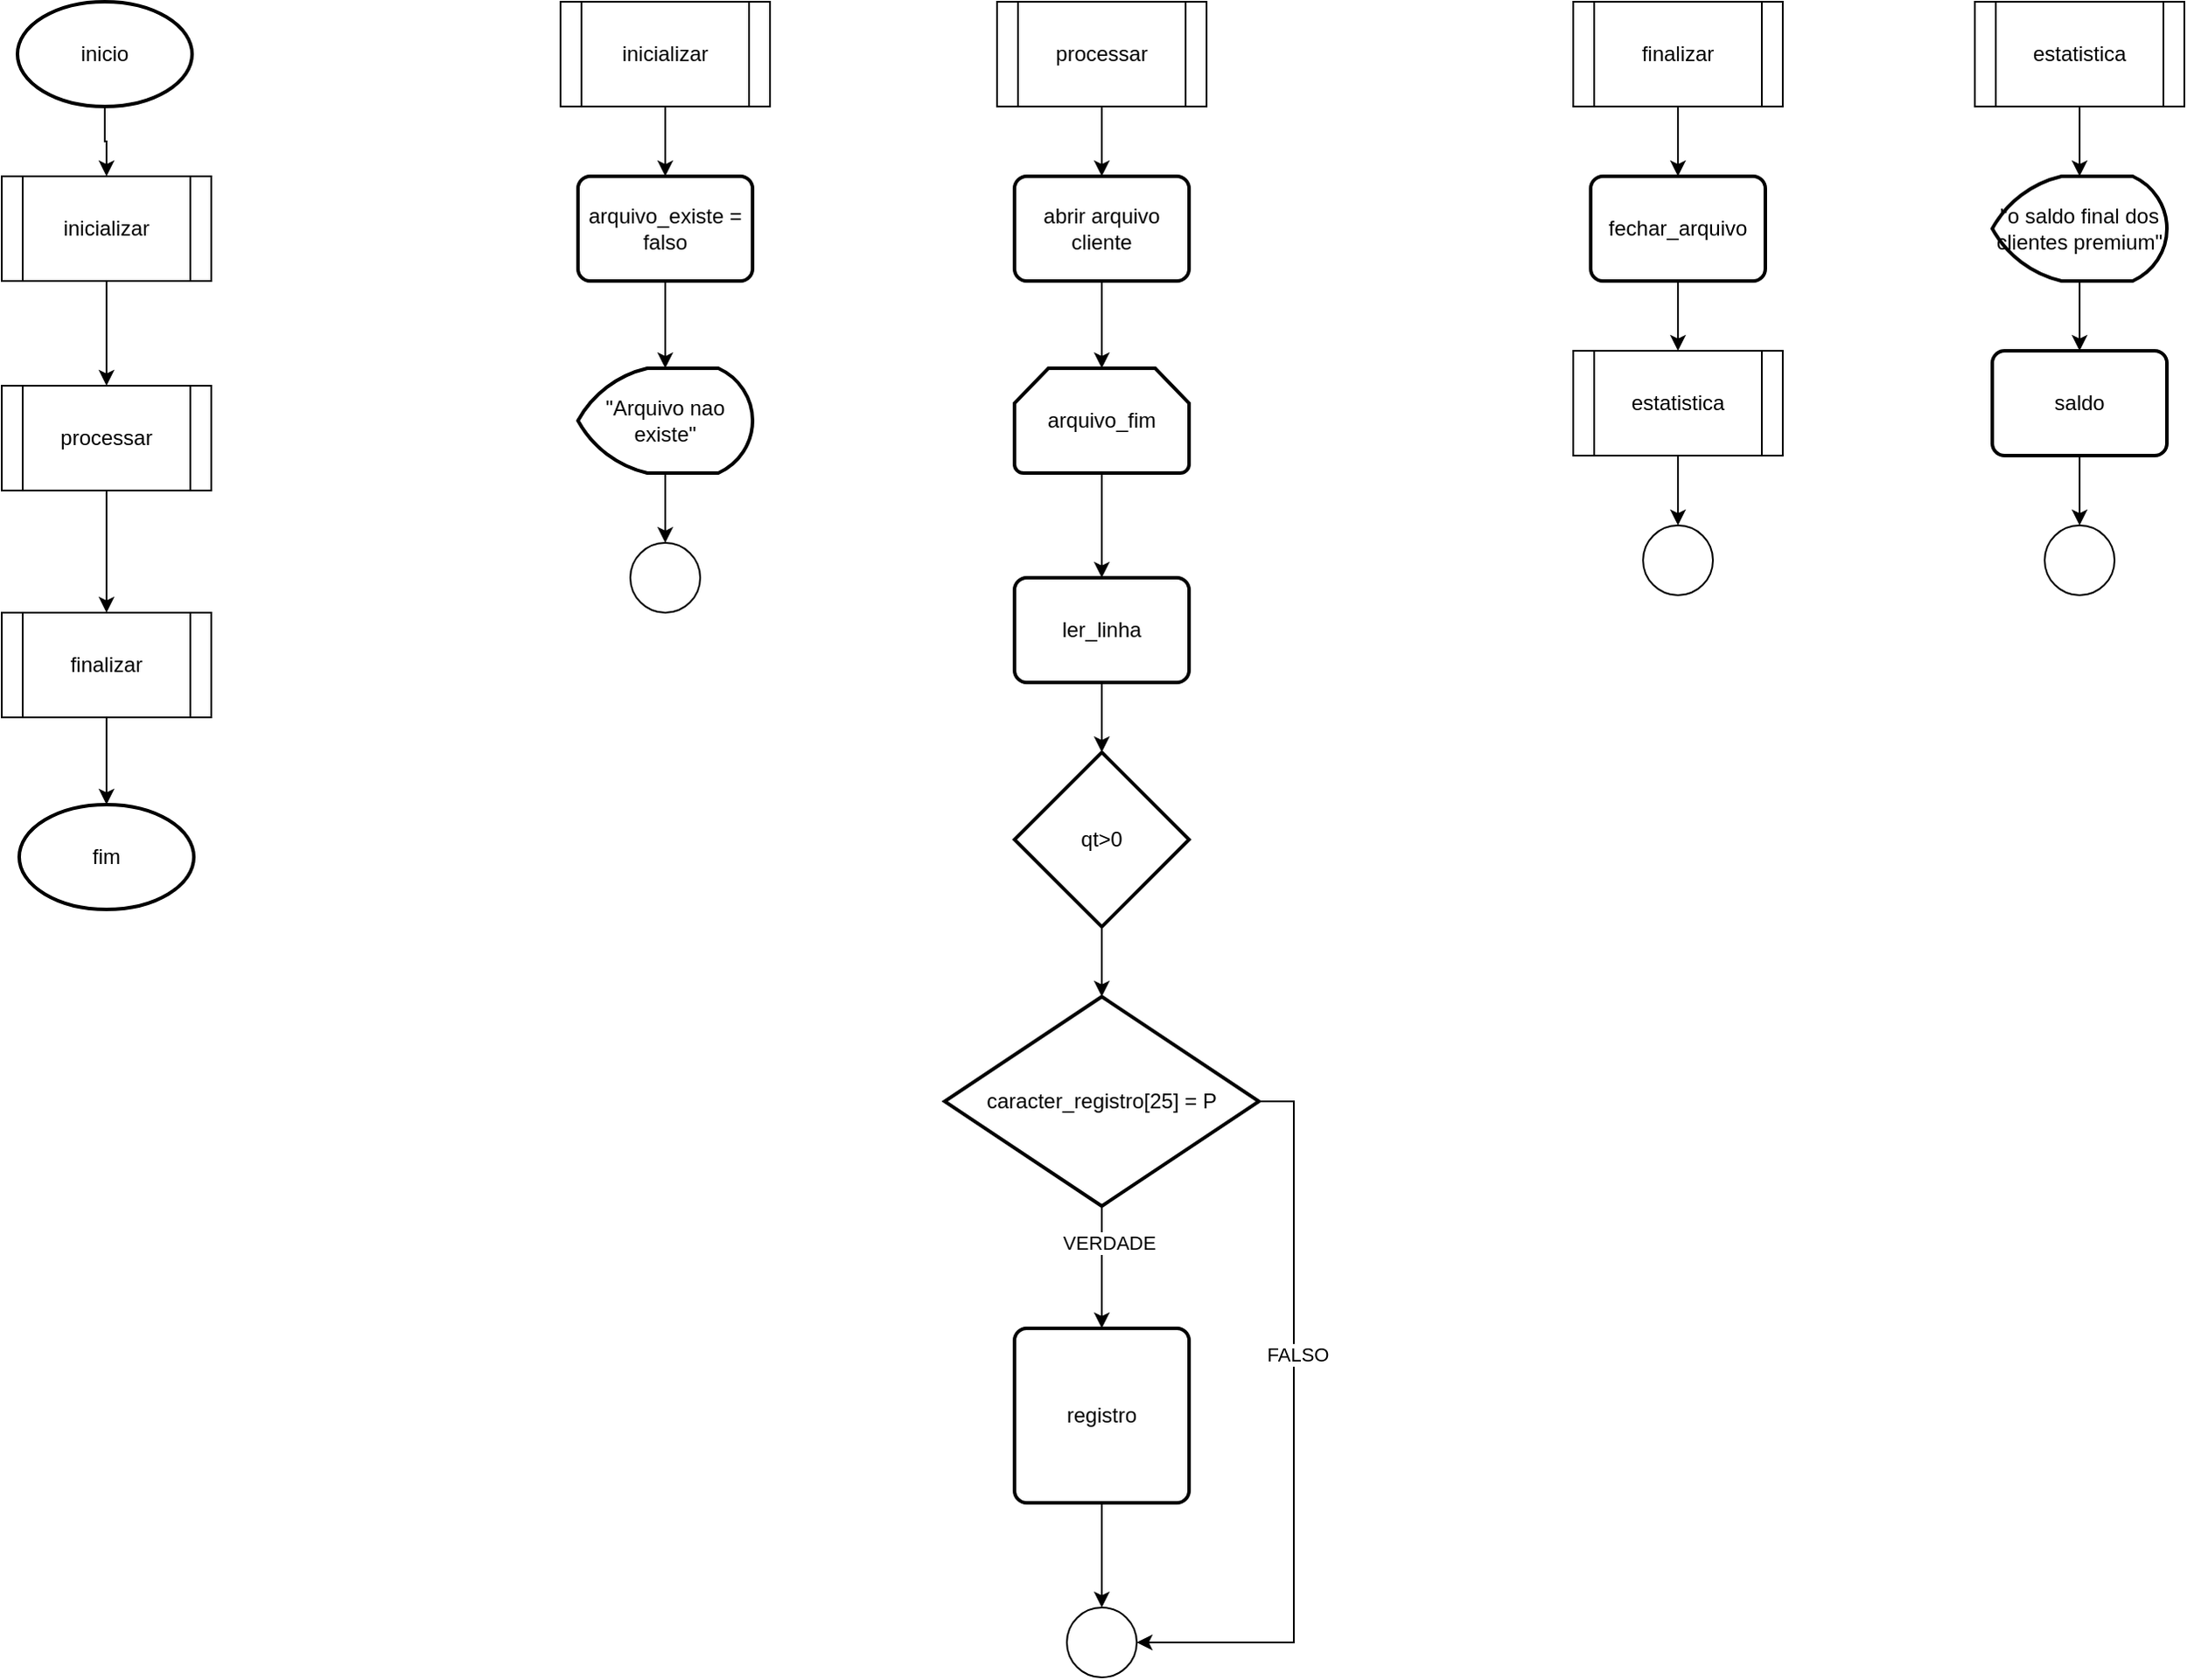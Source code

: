 <mxfile version="24.6.1" type="device">
  <diagram name="Página-1" id="Rq8M01iPZ-OZAVoNRbcc">
    <mxGraphModel dx="1116" dy="1138" grid="1" gridSize="10" guides="1" tooltips="1" connect="1" arrows="1" fold="1" page="1" pageScale="1" pageWidth="827" pageHeight="1169" math="0" shadow="0">
      <root>
        <mxCell id="0" />
        <mxCell id="1" parent="0" />
        <mxCell id="yk7yUCoaQNiQJPM7Jmen-8" value="" style="edgeStyle=orthogonalEdgeStyle;rounded=0;orthogonalLoop=1;jettySize=auto;html=1;" edge="1" parent="1" source="yk7yUCoaQNiQJPM7Jmen-1" target="yk7yUCoaQNiQJPM7Jmen-3">
          <mxGeometry relative="1" as="geometry" />
        </mxCell>
        <mxCell id="yk7yUCoaQNiQJPM7Jmen-1" value="inicio" style="strokeWidth=2;html=1;shape=mxgraph.flowchart.start_1;whiteSpace=wrap;" vertex="1" parent="1">
          <mxGeometry x="69" y="20" width="100" height="60" as="geometry" />
        </mxCell>
        <mxCell id="yk7yUCoaQNiQJPM7Jmen-9" value="" style="edgeStyle=orthogonalEdgeStyle;rounded=0;orthogonalLoop=1;jettySize=auto;html=1;" edge="1" parent="1" source="yk7yUCoaQNiQJPM7Jmen-3" target="yk7yUCoaQNiQJPM7Jmen-4">
          <mxGeometry relative="1" as="geometry" />
        </mxCell>
        <mxCell id="yk7yUCoaQNiQJPM7Jmen-3" value="inicializar" style="shape=process;whiteSpace=wrap;html=1;backgroundOutline=1;" vertex="1" parent="1">
          <mxGeometry x="60" y="120" width="120" height="60" as="geometry" />
        </mxCell>
        <mxCell id="yk7yUCoaQNiQJPM7Jmen-10" value="" style="edgeStyle=orthogonalEdgeStyle;rounded=0;orthogonalLoop=1;jettySize=auto;html=1;" edge="1" parent="1" source="yk7yUCoaQNiQJPM7Jmen-4" target="yk7yUCoaQNiQJPM7Jmen-6">
          <mxGeometry relative="1" as="geometry" />
        </mxCell>
        <mxCell id="yk7yUCoaQNiQJPM7Jmen-4" value="processar" style="shape=process;whiteSpace=wrap;html=1;backgroundOutline=1;" vertex="1" parent="1">
          <mxGeometry x="60" y="240" width="120" height="60" as="geometry" />
        </mxCell>
        <mxCell id="yk7yUCoaQNiQJPM7Jmen-12" value="" style="edgeStyle=orthogonalEdgeStyle;rounded=0;orthogonalLoop=1;jettySize=auto;html=1;" edge="1" parent="1" source="yk7yUCoaQNiQJPM7Jmen-6" target="yk7yUCoaQNiQJPM7Jmen-11">
          <mxGeometry relative="1" as="geometry" />
        </mxCell>
        <mxCell id="yk7yUCoaQNiQJPM7Jmen-6" value="finalizar" style="shape=process;whiteSpace=wrap;html=1;backgroundOutline=1;" vertex="1" parent="1">
          <mxGeometry x="60" y="370" width="120" height="60" as="geometry" />
        </mxCell>
        <mxCell id="yk7yUCoaQNiQJPM7Jmen-11" value="fim" style="strokeWidth=2;html=1;shape=mxgraph.flowchart.start_1;whiteSpace=wrap;" vertex="1" parent="1">
          <mxGeometry x="70" y="480" width="100" height="60" as="geometry" />
        </mxCell>
        <mxCell id="yk7yUCoaQNiQJPM7Jmen-16" value="" style="edgeStyle=orthogonalEdgeStyle;rounded=0;orthogonalLoop=1;jettySize=auto;html=1;" edge="1" parent="1" source="yk7yUCoaQNiQJPM7Jmen-13" target="yk7yUCoaQNiQJPM7Jmen-14">
          <mxGeometry relative="1" as="geometry" />
        </mxCell>
        <mxCell id="yk7yUCoaQNiQJPM7Jmen-13" value="inicializar" style="shape=process;whiteSpace=wrap;html=1;backgroundOutline=1;" vertex="1" parent="1">
          <mxGeometry x="380" y="20" width="120" height="60" as="geometry" />
        </mxCell>
        <mxCell id="yk7yUCoaQNiQJPM7Jmen-18" value="" style="edgeStyle=orthogonalEdgeStyle;rounded=0;orthogonalLoop=1;jettySize=auto;html=1;" edge="1" parent="1" source="yk7yUCoaQNiQJPM7Jmen-14" target="yk7yUCoaQNiQJPM7Jmen-17">
          <mxGeometry relative="1" as="geometry" />
        </mxCell>
        <mxCell id="yk7yUCoaQNiQJPM7Jmen-14" value="arquivo_existe = falso" style="rounded=1;whiteSpace=wrap;html=1;absoluteArcSize=1;arcSize=14;strokeWidth=2;" vertex="1" parent="1">
          <mxGeometry x="390" y="120" width="100" height="60" as="geometry" />
        </mxCell>
        <mxCell id="yk7yUCoaQNiQJPM7Jmen-55" value="" style="edgeStyle=orthogonalEdgeStyle;rounded=0;orthogonalLoop=1;jettySize=auto;html=1;" edge="1" parent="1" source="yk7yUCoaQNiQJPM7Jmen-17" target="yk7yUCoaQNiQJPM7Jmen-54">
          <mxGeometry relative="1" as="geometry" />
        </mxCell>
        <mxCell id="yk7yUCoaQNiQJPM7Jmen-17" value="&quot;Arquivo nao existe&quot;" style="strokeWidth=2;html=1;shape=mxgraph.flowchart.display;whiteSpace=wrap;" vertex="1" parent="1">
          <mxGeometry x="390" y="230" width="100" height="60" as="geometry" />
        </mxCell>
        <mxCell id="yk7yUCoaQNiQJPM7Jmen-22" value="" style="edgeStyle=orthogonalEdgeStyle;rounded=0;orthogonalLoop=1;jettySize=auto;html=1;" edge="1" parent="1" source="yk7yUCoaQNiQJPM7Jmen-19" target="yk7yUCoaQNiQJPM7Jmen-21">
          <mxGeometry relative="1" as="geometry" />
        </mxCell>
        <mxCell id="yk7yUCoaQNiQJPM7Jmen-19" value="processar" style="shape=process;whiteSpace=wrap;html=1;backgroundOutline=1;" vertex="1" parent="1">
          <mxGeometry x="630" y="20" width="120" height="60" as="geometry" />
        </mxCell>
        <mxCell id="yk7yUCoaQNiQJPM7Jmen-26" value="" style="edgeStyle=orthogonalEdgeStyle;rounded=0;orthogonalLoop=1;jettySize=auto;html=1;" edge="1" parent="1" source="yk7yUCoaQNiQJPM7Jmen-21" target="yk7yUCoaQNiQJPM7Jmen-25">
          <mxGeometry relative="1" as="geometry" />
        </mxCell>
        <mxCell id="yk7yUCoaQNiQJPM7Jmen-21" value="abrir arquivo cliente" style="rounded=1;whiteSpace=wrap;html=1;absoluteArcSize=1;arcSize=14;strokeWidth=2;" vertex="1" parent="1">
          <mxGeometry x="640" y="120" width="100" height="60" as="geometry" />
        </mxCell>
        <mxCell id="yk7yUCoaQNiQJPM7Jmen-29" value="" style="edgeStyle=orthogonalEdgeStyle;rounded=0;orthogonalLoop=1;jettySize=auto;html=1;" edge="1" parent="1" source="yk7yUCoaQNiQJPM7Jmen-25" target="yk7yUCoaQNiQJPM7Jmen-28">
          <mxGeometry relative="1" as="geometry" />
        </mxCell>
        <mxCell id="yk7yUCoaQNiQJPM7Jmen-25" value="arquivo_fim" style="strokeWidth=2;html=1;shape=mxgraph.flowchart.loop_limit;whiteSpace=wrap;" vertex="1" parent="1">
          <mxGeometry x="640" y="230" width="100" height="60" as="geometry" />
        </mxCell>
        <mxCell id="yk7yUCoaQNiQJPM7Jmen-28" value="ler_linha" style="rounded=1;whiteSpace=wrap;html=1;absoluteArcSize=1;arcSize=14;strokeWidth=2;" vertex="1" parent="1">
          <mxGeometry x="640" y="350" width="100" height="60" as="geometry" />
        </mxCell>
        <mxCell id="yk7yUCoaQNiQJPM7Jmen-33" value="" style="edgeStyle=orthogonalEdgeStyle;rounded=0;orthogonalLoop=1;jettySize=auto;html=1;" edge="1" parent="1" source="yk7yUCoaQNiQJPM7Jmen-30" target="yk7yUCoaQNiQJPM7Jmen-31">
          <mxGeometry relative="1" as="geometry" />
        </mxCell>
        <mxCell id="yk7yUCoaQNiQJPM7Jmen-30" value="qt&amp;gt;0" style="strokeWidth=2;html=1;shape=mxgraph.flowchart.decision;whiteSpace=wrap;" vertex="1" parent="1">
          <mxGeometry x="640" y="450" width="100" height="100" as="geometry" />
        </mxCell>
        <mxCell id="yk7yUCoaQNiQJPM7Jmen-36" value="" style="edgeStyle=orthogonalEdgeStyle;rounded=0;orthogonalLoop=1;jettySize=auto;html=1;" edge="1" parent="1" source="yk7yUCoaQNiQJPM7Jmen-31" target="yk7yUCoaQNiQJPM7Jmen-34">
          <mxGeometry relative="1" as="geometry" />
        </mxCell>
        <mxCell id="yk7yUCoaQNiQJPM7Jmen-37" value="VERDADE" style="edgeLabel;html=1;align=center;verticalAlign=middle;resizable=0;points=[];" vertex="1" connectable="0" parent="yk7yUCoaQNiQJPM7Jmen-36">
          <mxGeometry x="-0.417" y="4" relative="1" as="geometry">
            <mxPoint as="offset" />
          </mxGeometry>
        </mxCell>
        <mxCell id="yk7yUCoaQNiQJPM7Jmen-31" value="caracter_registro[25] = P" style="strokeWidth=2;html=1;shape=mxgraph.flowchart.decision;whiteSpace=wrap;direction=west;" vertex="1" parent="1">
          <mxGeometry x="600" y="590" width="180" height="120" as="geometry" />
        </mxCell>
        <mxCell id="yk7yUCoaQNiQJPM7Jmen-32" style="edgeStyle=orthogonalEdgeStyle;rounded=0;orthogonalLoop=1;jettySize=auto;html=1;exitX=0.5;exitY=1;exitDx=0;exitDy=0;entryX=0.5;entryY=0;entryDx=0;entryDy=0;entryPerimeter=0;" edge="1" parent="1" source="yk7yUCoaQNiQJPM7Jmen-28" target="yk7yUCoaQNiQJPM7Jmen-30">
          <mxGeometry relative="1" as="geometry" />
        </mxCell>
        <mxCell id="yk7yUCoaQNiQJPM7Jmen-39" value="" style="edgeStyle=orthogonalEdgeStyle;rounded=0;orthogonalLoop=1;jettySize=auto;html=1;" edge="1" parent="1" source="yk7yUCoaQNiQJPM7Jmen-34" target="yk7yUCoaQNiQJPM7Jmen-38">
          <mxGeometry relative="1" as="geometry" />
        </mxCell>
        <mxCell id="yk7yUCoaQNiQJPM7Jmen-34" value="registro" style="rounded=1;whiteSpace=wrap;html=1;absoluteArcSize=1;arcSize=14;strokeWidth=2;" vertex="1" parent="1">
          <mxGeometry x="640" y="780" width="100" height="100" as="geometry" />
        </mxCell>
        <mxCell id="yk7yUCoaQNiQJPM7Jmen-38" value="" style="verticalLabelPosition=bottom;verticalAlign=top;html=1;shape=mxgraph.flowchart.on-page_reference;" vertex="1" parent="1">
          <mxGeometry x="670" y="940" width="40" height="40" as="geometry" />
        </mxCell>
        <mxCell id="yk7yUCoaQNiQJPM7Jmen-40" style="edgeStyle=orthogonalEdgeStyle;rounded=0;orthogonalLoop=1;jettySize=auto;html=1;exitX=0;exitY=0.5;exitDx=0;exitDy=0;exitPerimeter=0;entryX=1;entryY=0.5;entryDx=0;entryDy=0;entryPerimeter=0;" edge="1" parent="1" source="yk7yUCoaQNiQJPM7Jmen-31" target="yk7yUCoaQNiQJPM7Jmen-38">
          <mxGeometry relative="1" as="geometry" />
        </mxCell>
        <mxCell id="yk7yUCoaQNiQJPM7Jmen-41" value="FALSO" style="edgeLabel;html=1;align=center;verticalAlign=middle;resizable=0;points=[];" vertex="1" connectable="0" parent="yk7yUCoaQNiQJPM7Jmen-40">
          <mxGeometry x="-0.217" y="2" relative="1" as="geometry">
            <mxPoint as="offset" />
          </mxGeometry>
        </mxCell>
        <mxCell id="yk7yUCoaQNiQJPM7Jmen-46" value="" style="edgeStyle=orthogonalEdgeStyle;rounded=0;orthogonalLoop=1;jettySize=auto;html=1;" edge="1" parent="1" source="yk7yUCoaQNiQJPM7Jmen-43" target="yk7yUCoaQNiQJPM7Jmen-45">
          <mxGeometry relative="1" as="geometry" />
        </mxCell>
        <mxCell id="yk7yUCoaQNiQJPM7Jmen-43" value="finalizar" style="shape=process;whiteSpace=wrap;html=1;backgroundOutline=1;" vertex="1" parent="1">
          <mxGeometry x="960" y="20" width="120" height="60" as="geometry" />
        </mxCell>
        <mxCell id="yk7yUCoaQNiQJPM7Jmen-48" value="" style="edgeStyle=orthogonalEdgeStyle;rounded=0;orthogonalLoop=1;jettySize=auto;html=1;" edge="1" parent="1" source="yk7yUCoaQNiQJPM7Jmen-45" target="yk7yUCoaQNiQJPM7Jmen-47">
          <mxGeometry relative="1" as="geometry" />
        </mxCell>
        <mxCell id="yk7yUCoaQNiQJPM7Jmen-45" value="fechar_arquivo" style="rounded=1;whiteSpace=wrap;html=1;absoluteArcSize=1;arcSize=14;strokeWidth=2;" vertex="1" parent="1">
          <mxGeometry x="970" y="120" width="100" height="60" as="geometry" />
        </mxCell>
        <mxCell id="yk7yUCoaQNiQJPM7Jmen-52" value="" style="edgeStyle=orthogonalEdgeStyle;rounded=0;orthogonalLoop=1;jettySize=auto;html=1;" edge="1" parent="1" source="yk7yUCoaQNiQJPM7Jmen-47" target="yk7yUCoaQNiQJPM7Jmen-50">
          <mxGeometry relative="1" as="geometry" />
        </mxCell>
        <mxCell id="yk7yUCoaQNiQJPM7Jmen-47" value="estatistica" style="shape=process;whiteSpace=wrap;html=1;backgroundOutline=1;" vertex="1" parent="1">
          <mxGeometry x="960" y="220" width="120" height="60" as="geometry" />
        </mxCell>
        <mxCell id="yk7yUCoaQNiQJPM7Jmen-50" value="" style="verticalLabelPosition=bottom;verticalAlign=top;html=1;shape=mxgraph.flowchart.on-page_reference;" vertex="1" parent="1">
          <mxGeometry x="1000" y="320" width="40" height="40" as="geometry" />
        </mxCell>
        <mxCell id="yk7yUCoaQNiQJPM7Jmen-54" value="" style="verticalLabelPosition=bottom;verticalAlign=top;html=1;shape=mxgraph.flowchart.on-page_reference;" vertex="1" parent="1">
          <mxGeometry x="420" y="330" width="40" height="40" as="geometry" />
        </mxCell>
        <mxCell id="yk7yUCoaQNiQJPM7Jmen-61" value="" style="edgeStyle=orthogonalEdgeStyle;rounded=0;orthogonalLoop=1;jettySize=auto;html=1;" edge="1" parent="1" source="yk7yUCoaQNiQJPM7Jmen-56" target="yk7yUCoaQNiQJPM7Jmen-57">
          <mxGeometry relative="1" as="geometry" />
        </mxCell>
        <mxCell id="yk7yUCoaQNiQJPM7Jmen-56" value="estatistica" style="shape=process;whiteSpace=wrap;html=1;backgroundOutline=1;" vertex="1" parent="1">
          <mxGeometry x="1190" y="20" width="120" height="60" as="geometry" />
        </mxCell>
        <mxCell id="yk7yUCoaQNiQJPM7Jmen-62" value="" style="edgeStyle=orthogonalEdgeStyle;rounded=0;orthogonalLoop=1;jettySize=auto;html=1;" edge="1" parent="1" source="yk7yUCoaQNiQJPM7Jmen-57" target="yk7yUCoaQNiQJPM7Jmen-59">
          <mxGeometry relative="1" as="geometry" />
        </mxCell>
        <mxCell id="yk7yUCoaQNiQJPM7Jmen-57" value="&quot;o saldo final dos clientes premium&quot;" style="strokeWidth=2;html=1;shape=mxgraph.flowchart.display;whiteSpace=wrap;" vertex="1" parent="1">
          <mxGeometry x="1200" y="120" width="100" height="60" as="geometry" />
        </mxCell>
        <mxCell id="yk7yUCoaQNiQJPM7Jmen-63" value="" style="edgeStyle=orthogonalEdgeStyle;rounded=0;orthogonalLoop=1;jettySize=auto;html=1;" edge="1" parent="1" source="yk7yUCoaQNiQJPM7Jmen-59" target="yk7yUCoaQNiQJPM7Jmen-60">
          <mxGeometry relative="1" as="geometry" />
        </mxCell>
        <mxCell id="yk7yUCoaQNiQJPM7Jmen-59" value="saldo" style="rounded=1;whiteSpace=wrap;html=1;absoluteArcSize=1;arcSize=14;strokeWidth=2;" vertex="1" parent="1">
          <mxGeometry x="1200" y="220" width="100" height="60" as="geometry" />
        </mxCell>
        <mxCell id="yk7yUCoaQNiQJPM7Jmen-60" value="" style="verticalLabelPosition=bottom;verticalAlign=top;html=1;shape=mxgraph.flowchart.on-page_reference;" vertex="1" parent="1">
          <mxGeometry x="1230" y="320" width="40" height="40" as="geometry" />
        </mxCell>
      </root>
    </mxGraphModel>
  </diagram>
</mxfile>

